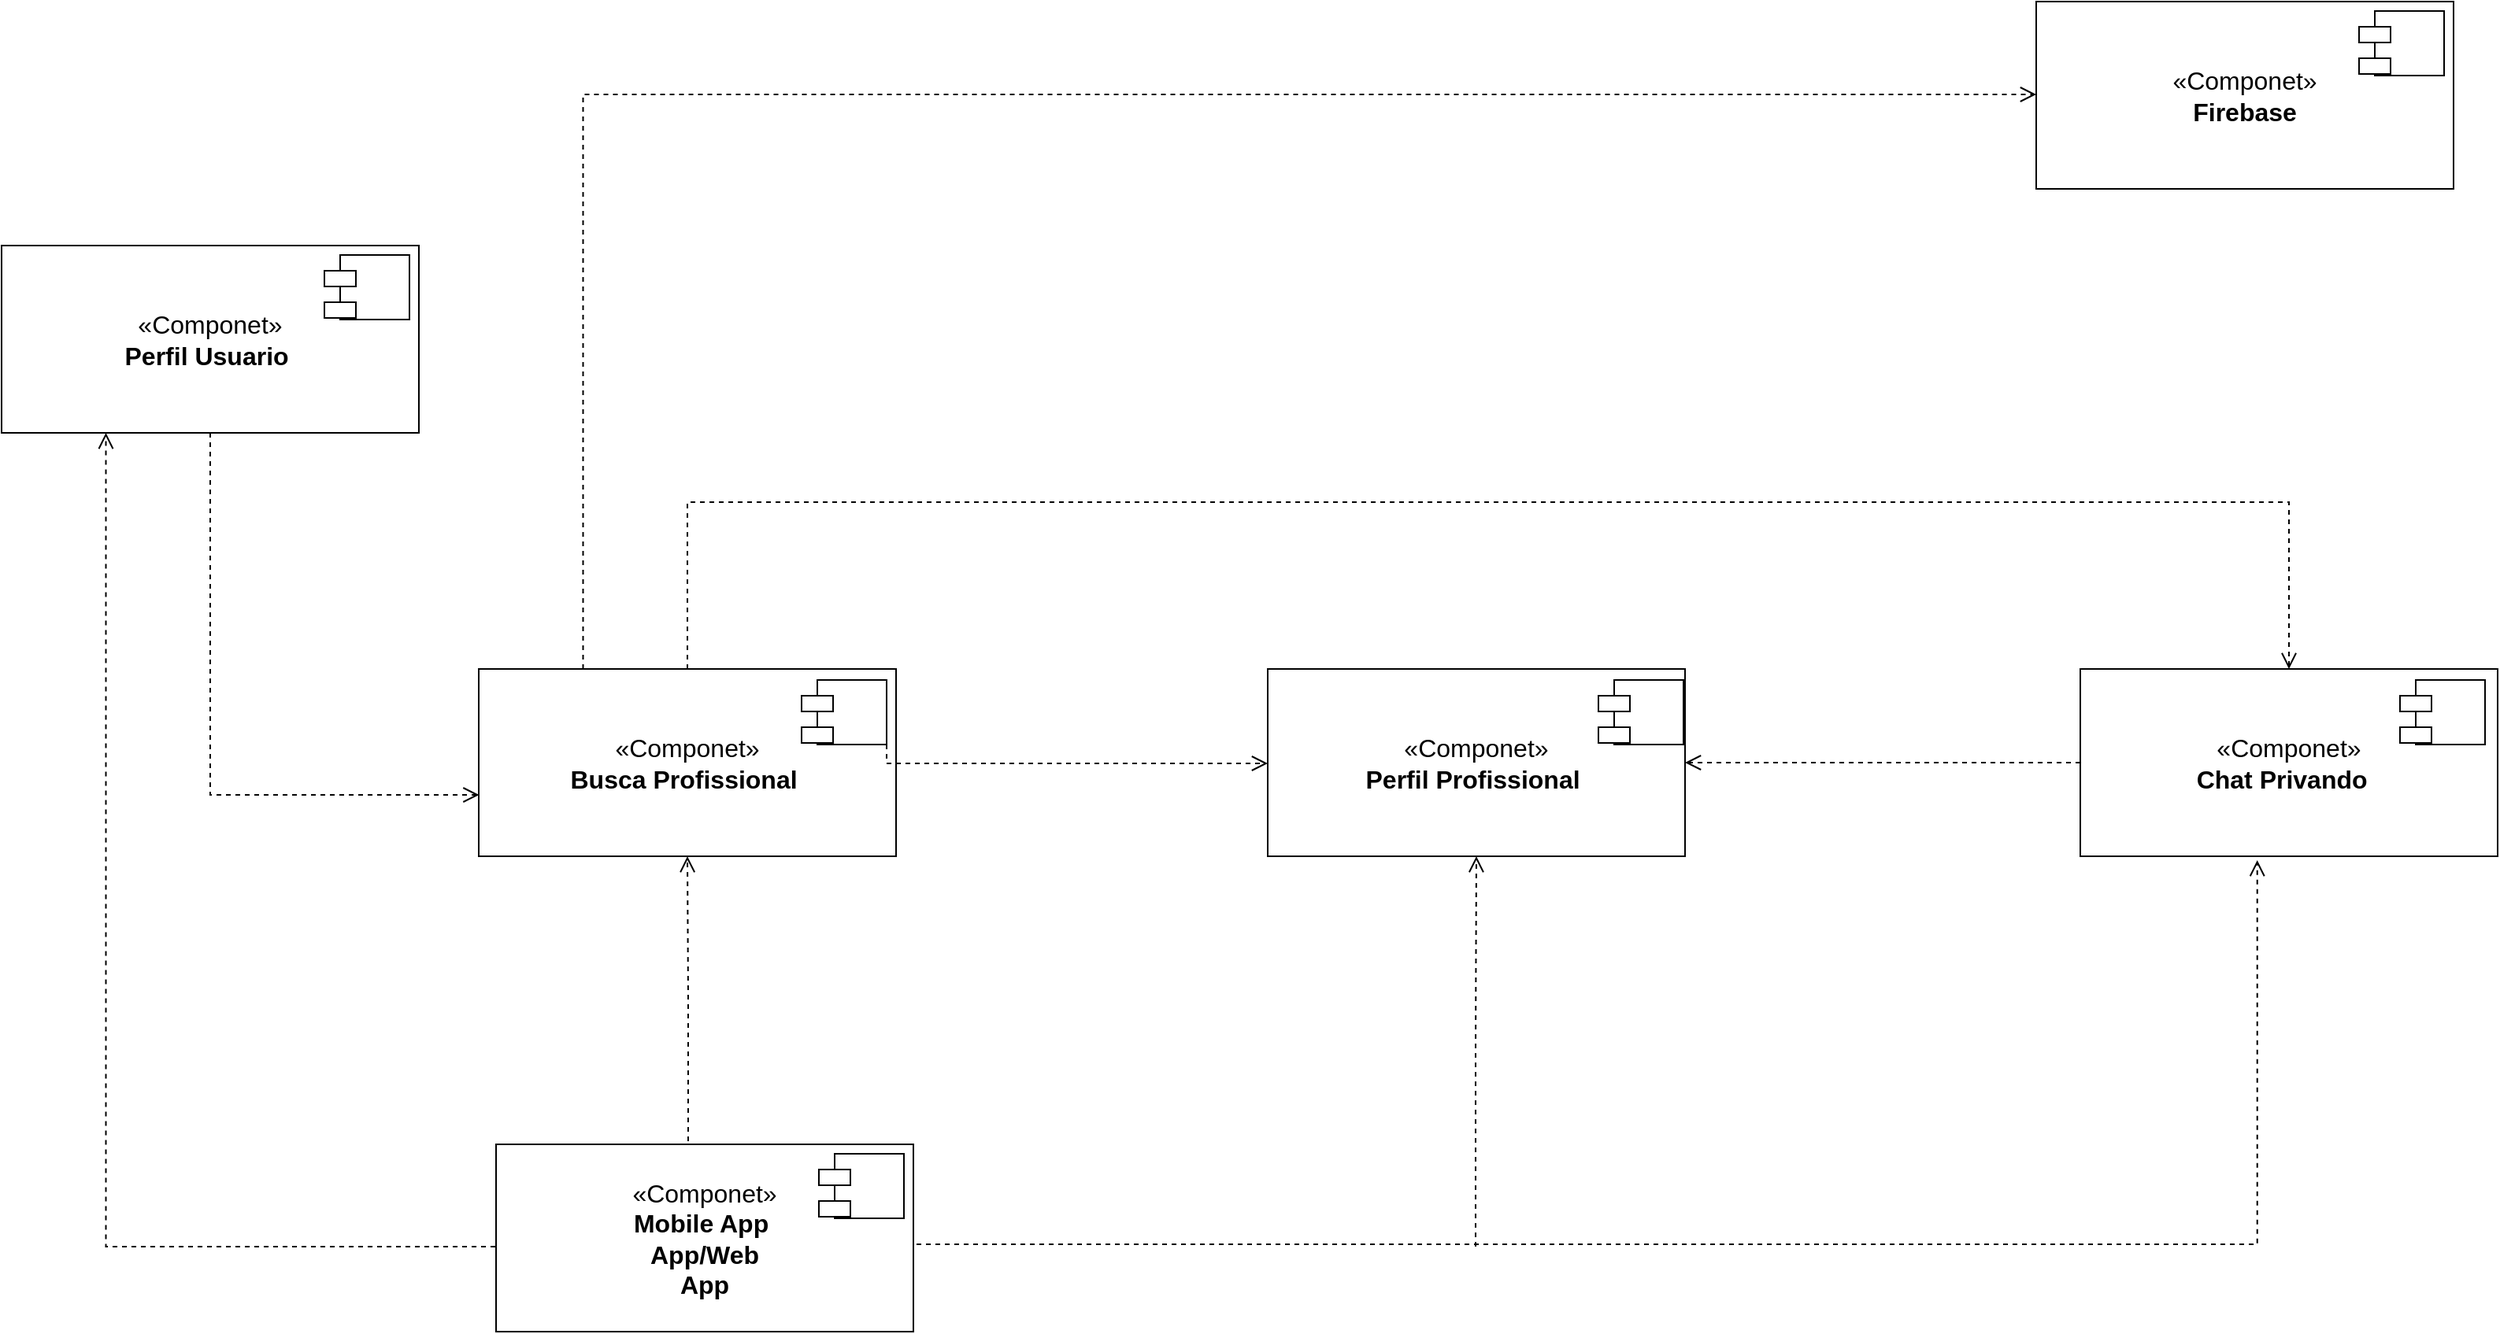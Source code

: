 <mxfile version="21.1.5" type="device">
  <diagram id="ZCp6_tqYH64esf83YCCY" name="Página-4">
    <mxGraphModel dx="2980" dy="1533" grid="0" gridSize="10" guides="1" tooltips="1" connect="1" arrows="1" fold="1" page="0" pageScale="1" pageWidth="827" pageHeight="1169" math="0" shadow="0">
      <root>
        <mxCell id="0" />
        <mxCell id="1" parent="0" />
        <mxCell id="QLvrZUv4V7gMjca_LyLM-8" value="" style="html=1;verticalAlign=bottom;endArrow=open;dashed=1;endSize=8;edgeStyle=elbowEdgeStyle;elbow=vertical;curved=0;rounded=0;fontSize=12;exitX=0;exitY=0.5;exitDx=0;exitDy=0;entryX=1;entryY=0.5;entryDx=0;entryDy=0;" edge="1" parent="1" source="QLvrZUv4V7gMjca_LyLM-4" target="QLvrZUv4V7gMjca_LyLM-1">
          <mxGeometry relative="1" as="geometry">
            <mxPoint x="200" y="77" as="sourcePoint" />
            <mxPoint x="120" y="77" as="targetPoint" />
          </mxGeometry>
        </mxCell>
        <mxCell id="QLvrZUv4V7gMjca_LyLM-13" value="" style="group" vertex="1" connectable="0" parent="1">
          <mxGeometry x="-733" y="488" width="265" height="119" as="geometry" />
        </mxCell>
        <mxCell id="QLvrZUv4V7gMjca_LyLM-10" value="«Componet»&lt;br&gt;&lt;b&gt;Mobile App&amp;nbsp;&lt;br&gt;App/Web&lt;br&gt;App&lt;br&gt;&lt;/b&gt;" style="html=1;whiteSpace=wrap;fontSize=16;" vertex="1" parent="QLvrZUv4V7gMjca_LyLM-13">
          <mxGeometry width="265" height="119" as="geometry" />
        </mxCell>
        <mxCell id="QLvrZUv4V7gMjca_LyLM-11" value="" style="shape=module;align=left;spacingLeft=20;align=center;verticalAlign=top;whiteSpace=wrap;html=1;fontSize=16;" vertex="1" parent="QLvrZUv4V7gMjca_LyLM-13">
          <mxGeometry x="205" y="6" width="54" height="41" as="geometry" />
        </mxCell>
        <mxCell id="QLvrZUv4V7gMjca_LyLM-14" value="" style="group" vertex="1" connectable="0" parent="1">
          <mxGeometry x="-238" y="186" width="265" height="119" as="geometry" />
        </mxCell>
        <mxCell id="QLvrZUv4V7gMjca_LyLM-1" value="«Componet»&lt;br&gt;&lt;b&gt;Perfil Profissional&amp;nbsp;&lt;/b&gt;" style="html=1;whiteSpace=wrap;fontSize=16;" vertex="1" parent="QLvrZUv4V7gMjca_LyLM-14">
          <mxGeometry x="-5" width="265" height="119" as="geometry" />
        </mxCell>
        <mxCell id="QLvrZUv4V7gMjca_LyLM-2" value="" style="shape=module;align=left;spacingLeft=20;align=center;verticalAlign=top;whiteSpace=wrap;html=1;fontSize=16;" vertex="1" parent="QLvrZUv4V7gMjca_LyLM-14">
          <mxGeometry x="205" y="7" width="54" height="41" as="geometry" />
        </mxCell>
        <mxCell id="QLvrZUv4V7gMjca_LyLM-15" value="" style="group" vertex="1" connectable="0" parent="1">
          <mxGeometry x="273" y="186" width="265" height="119" as="geometry" />
        </mxCell>
        <mxCell id="QLvrZUv4V7gMjca_LyLM-4" value="«Componet»&lt;br&gt;&lt;b&gt;Chat Privando&amp;nbsp;&amp;nbsp;&lt;/b&gt;" style="html=1;whiteSpace=wrap;fontSize=16;" vertex="1" parent="QLvrZUv4V7gMjca_LyLM-15">
          <mxGeometry width="265" height="119" as="geometry" />
        </mxCell>
        <mxCell id="QLvrZUv4V7gMjca_LyLM-5" value="" style="shape=module;align=left;spacingLeft=20;align=center;verticalAlign=top;whiteSpace=wrap;html=1;fontSize=16;" vertex="1" parent="QLvrZUv4V7gMjca_LyLM-15">
          <mxGeometry x="203" y="7" width="54" height="41" as="geometry" />
        </mxCell>
        <mxCell id="QLvrZUv4V7gMjca_LyLM-17" value="" style="group" vertex="1" connectable="0" parent="1">
          <mxGeometry x="-744" y="186" width="265" height="119" as="geometry" />
        </mxCell>
        <mxCell id="QLvrZUv4V7gMjca_LyLM-18" value="«Componet»&lt;br&gt;&lt;b&gt;Busca Profissional&amp;nbsp;&lt;/b&gt;" style="html=1;whiteSpace=wrap;fontSize=16;" vertex="1" parent="QLvrZUv4V7gMjca_LyLM-17">
          <mxGeometry width="265" height="119" as="geometry" />
        </mxCell>
        <mxCell id="QLvrZUv4V7gMjca_LyLM-19" value="" style="shape=module;align=left;spacingLeft=20;align=center;verticalAlign=top;whiteSpace=wrap;html=1;fontSize=16;" vertex="1" parent="QLvrZUv4V7gMjca_LyLM-17">
          <mxGeometry x="205" y="7" width="54" height="41" as="geometry" />
        </mxCell>
        <mxCell id="QLvrZUv4V7gMjca_LyLM-22" value="" style="html=1;verticalAlign=bottom;endArrow=open;dashed=1;endSize=8;edgeStyle=elbowEdgeStyle;elbow=vertical;curved=0;rounded=0;fontSize=12;exitX=1;exitY=1;exitDx=0;exitDy=0;entryX=0;entryY=0.5;entryDx=0;entryDy=0;" edge="1" parent="1" source="QLvrZUv4V7gMjca_LyLM-19" target="QLvrZUv4V7gMjca_LyLM-1">
          <mxGeometry x="0.008" relative="1" as="geometry">
            <mxPoint x="-328" y="244.91" as="sourcePoint" />
            <mxPoint x="-408" y="244.91" as="targetPoint" />
            <Array as="points">
              <mxPoint x="-256" y="246" />
            </Array>
            <mxPoint as="offset" />
          </mxGeometry>
        </mxCell>
        <mxCell id="QLvrZUv4V7gMjca_LyLM-23" value="" style="html=1;verticalAlign=bottom;endArrow=open;dashed=1;endSize=8;edgeStyle=elbowEdgeStyle;elbow=vertical;curved=0;rounded=0;fontSize=12;exitX=0.5;exitY=0;exitDx=0;exitDy=0;entryX=0.5;entryY=0;entryDx=0;entryDy=0;" edge="1" parent="1" source="QLvrZUv4V7gMjca_LyLM-18" target="QLvrZUv4V7gMjca_LyLM-4">
          <mxGeometry relative="1" as="geometry">
            <mxPoint x="-198" y="70" as="sourcePoint" />
            <mxPoint x="331" y="-251" as="targetPoint" />
            <Array as="points">
              <mxPoint x="-102" y="80" />
            </Array>
          </mxGeometry>
        </mxCell>
        <mxCell id="QLvrZUv4V7gMjca_LyLM-24" value="" style="html=1;verticalAlign=bottom;endArrow=open;dashed=1;endSize=8;edgeStyle=elbowEdgeStyle;elbow=vertical;curved=0;rounded=0;fontSize=12;entryX=0.5;entryY=1;entryDx=0;entryDy=0;" edge="1" parent="1" target="QLvrZUv4V7gMjca_LyLM-1">
          <mxGeometry relative="1" as="geometry">
            <mxPoint x="-111" y="553" as="sourcePoint" />
            <mxPoint x="-173" y="381" as="targetPoint" />
          </mxGeometry>
        </mxCell>
        <mxCell id="QLvrZUv4V7gMjca_LyLM-25" value="" style="group" vertex="1" connectable="0" parent="1">
          <mxGeometry x="-1047" y="-83" width="265" height="119" as="geometry" />
        </mxCell>
        <mxCell id="QLvrZUv4V7gMjca_LyLM-26" value="«Componet»&lt;br&gt;&lt;b&gt;Perfil Usuario&amp;nbsp;&lt;br&gt;&lt;/b&gt;" style="html=1;whiteSpace=wrap;fontSize=16;" vertex="1" parent="QLvrZUv4V7gMjca_LyLM-25">
          <mxGeometry width="265" height="119" as="geometry" />
        </mxCell>
        <mxCell id="QLvrZUv4V7gMjca_LyLM-27" value="" style="shape=module;align=left;spacingLeft=20;align=center;verticalAlign=top;whiteSpace=wrap;html=1;fontSize=16;" vertex="1" parent="QLvrZUv4V7gMjca_LyLM-25">
          <mxGeometry x="205" y="6" width="54" height="41" as="geometry" />
        </mxCell>
        <mxCell id="QLvrZUv4V7gMjca_LyLM-28" value="" style="html=1;verticalAlign=bottom;endArrow=open;dashed=1;endSize=8;edgeStyle=elbowEdgeStyle;elbow=vertical;curved=0;rounded=0;fontSize=12;exitX=0.5;exitY=1;exitDx=0;exitDy=0;entryX=0.001;entryY=0.677;entryDx=0;entryDy=0;entryPerimeter=0;" edge="1" parent="1" source="QLvrZUv4V7gMjca_LyLM-26" target="QLvrZUv4V7gMjca_LyLM-18">
          <mxGeometry relative="1" as="geometry">
            <mxPoint x="-705" y="313" as="sourcePoint" />
            <mxPoint x="-816" y="269" as="targetPoint" />
            <Array as="points">
              <mxPoint x="-876" y="266" />
            </Array>
          </mxGeometry>
        </mxCell>
        <mxCell id="QLvrZUv4V7gMjca_LyLM-30" value="" style="html=1;verticalAlign=bottom;endArrow=open;dashed=1;endSize=8;edgeStyle=elbowEdgeStyle;elbow=vertical;curved=0;rounded=0;fontSize=12;exitX=0;exitY=0.5;exitDx=0;exitDy=0;entryX=0.25;entryY=1;entryDx=0;entryDy=0;" edge="1" parent="1" source="QLvrZUv4V7gMjca_LyLM-10" target="QLvrZUv4V7gMjca_LyLM-26">
          <mxGeometry x="0.329" y="-47" relative="1" as="geometry">
            <mxPoint x="-908" y="193" as="sourcePoint" />
            <mxPoint x="-1018" y="41" as="targetPoint" />
            <Array as="points">
              <mxPoint x="-938" y="553" />
            </Array>
            <mxPoint as="offset" />
          </mxGeometry>
        </mxCell>
        <mxCell id="QLvrZUv4V7gMjca_LyLM-21" value="" style="html=1;verticalAlign=bottom;endArrow=open;dashed=1;endSize=8;edgeStyle=elbowEdgeStyle;elbow=vertical;curved=0;rounded=0;fontSize=12;entryX=0.424;entryY=1.021;entryDx=0;entryDy=0;exitX=1;exitY=0.5;exitDx=0;exitDy=0;entryPerimeter=0;" edge="1" parent="1" source="QLvrZUv4V7gMjca_LyLM-10" target="QLvrZUv4V7gMjca_LyLM-4">
          <mxGeometry relative="1" as="geometry">
            <mxPoint x="-64" y="551.5" as="sourcePoint" />
            <mxPoint x="-144" y="551.5" as="targetPoint" />
            <Array as="points">
              <mxPoint x="-119" y="551.5" />
            </Array>
          </mxGeometry>
        </mxCell>
        <mxCell id="QLvrZUv4V7gMjca_LyLM-31" value="" style="html=1;verticalAlign=bottom;endArrow=open;dashed=1;endSize=8;edgeStyle=elbowEdgeStyle;elbow=vertical;curved=0;rounded=0;fontSize=12;entryX=0.5;entryY=1;entryDx=0;entryDy=0;" edge="1" parent="1" target="QLvrZUv4V7gMjca_LyLM-18">
          <mxGeometry x="0.001" relative="1" as="geometry">
            <mxPoint x="-611" y="486" as="sourcePoint" />
            <mxPoint x="-556" y="87" as="targetPoint" />
            <mxPoint as="offset" />
          </mxGeometry>
        </mxCell>
        <mxCell id="QLvrZUv4V7gMjca_LyLM-34" value="" style="group" vertex="1" connectable="0" parent="1">
          <mxGeometry x="245" y="-238" width="265" height="119" as="geometry" />
        </mxCell>
        <mxCell id="QLvrZUv4V7gMjca_LyLM-35" value="«Componet»&lt;br&gt;&lt;b&gt;Firebase&lt;br&gt;&lt;/b&gt;" style="html=1;whiteSpace=wrap;fontSize=16;" vertex="1" parent="QLvrZUv4V7gMjca_LyLM-34">
          <mxGeometry width="265" height="119" as="geometry" />
        </mxCell>
        <mxCell id="QLvrZUv4V7gMjca_LyLM-36" value="" style="shape=module;align=left;spacingLeft=20;align=center;verticalAlign=top;whiteSpace=wrap;html=1;fontSize=16;" vertex="1" parent="QLvrZUv4V7gMjca_LyLM-34">
          <mxGeometry x="205" y="6" width="54" height="41" as="geometry" />
        </mxCell>
        <mxCell id="QLvrZUv4V7gMjca_LyLM-37" value="" style="html=1;verticalAlign=bottom;endArrow=open;dashed=1;endSize=8;edgeStyle=elbowEdgeStyle;elbow=vertical;curved=0;rounded=0;fontSize=12;exitX=0.25;exitY=0;exitDx=0;exitDy=0;entryX=0;entryY=0.5;entryDx=0;entryDy=0;" edge="1" parent="1" source="QLvrZUv4V7gMjca_LyLM-18" target="QLvrZUv4V7gMjca_LyLM-35">
          <mxGeometry relative="1" as="geometry">
            <mxPoint x="-244" y="455" as="sourcePoint" />
            <mxPoint x="-324" y="455" as="targetPoint" />
            <Array as="points">
              <mxPoint x="-239" y="-179" />
            </Array>
          </mxGeometry>
        </mxCell>
      </root>
    </mxGraphModel>
  </diagram>
</mxfile>
